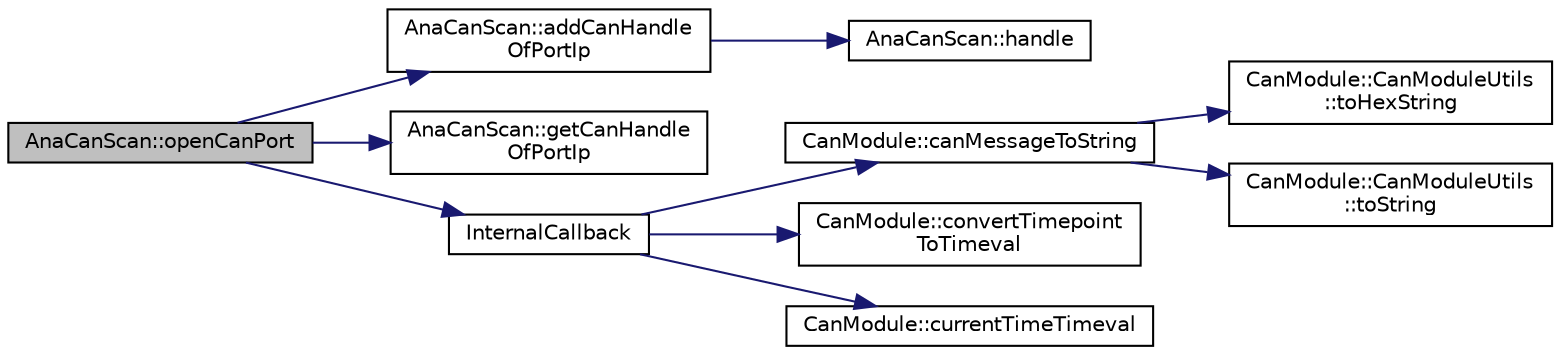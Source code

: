 digraph "AnaCanScan::openCanPort"
{
 // LATEX_PDF_SIZE
  edge [fontname="Helvetica",fontsize="10",labelfontname="Helvetica",labelfontsize="10"];
  node [fontname="Helvetica",fontsize="10",shape=record];
  rankdir="LR";
  Node1 [label="AnaCanScan::openCanPort",height=0.2,width=0.4,color="black", fillcolor="grey75", style="filled", fontcolor="black",tooltip=" "];
  Node1 -> Node2 [color="midnightblue",fontsize="10",style="solid",fontname="Helvetica"];
  Node2 [label="AnaCanScan::addCanHandle\lOfPortIp",height=0.2,width=0.4,color="black", fillcolor="white", style="filled",URL="$classAnaCanScan.html#a3e2635663ebdfac68591d6a0577fa951",tooltip=" "];
  Node2 -> Node3 [color="midnightblue",fontsize="10",style="solid",fontname="Helvetica"];
  Node3 [label="AnaCanScan::handle",height=0.2,width=0.4,color="black", fillcolor="white", style="filled",URL="$classAnaCanScan.html#a9ce965955bb5eba734ed36b81945cb74",tooltip=" "];
  Node1 -> Node4 [color="midnightblue",fontsize="10",style="solid",fontname="Helvetica"];
  Node4 [label="AnaCanScan::getCanHandle\lOfPortIp",height=0.2,width=0.4,color="black", fillcolor="white", style="filled",URL="$classAnaCanScan.html#a7bf29c3cb20f59bca41d581e4d8c9c04",tooltip=" "];
  Node1 -> Node5 [color="midnightblue",fontsize="10",style="solid",fontname="Helvetica"];
  Node5 [label="InternalCallback",height=0.2,width=0.4,color="black", fillcolor="white", style="filled",URL="$AnaCanScan_8cpp.html#ad5698349874e3653b879b5de27311594",tooltip=" "];
  Node5 -> Node6 [color="midnightblue",fontsize="10",style="solid",fontname="Helvetica"];
  Node6 [label="CanModule::canMessageToString",height=0.2,width=0.4,color="black", fillcolor="white", style="filled",URL="$namespaceCanModule.html#a4cbb8d5fed5d508c5d6854a26e71a820",tooltip=" "];
  Node6 -> Node7 [color="midnightblue",fontsize="10",style="solid",fontname="Helvetica"];
  Node7 [label="CanModule::CanModuleUtils\l::toHexString",height=0.2,width=0.4,color="black", fillcolor="white", style="filled",URL="$classCanModule_1_1CanModuleUtils.html#aeb2a2ee933f230f2c82cca7e45c7b6ad",tooltip=" "];
  Node6 -> Node8 [color="midnightblue",fontsize="10",style="solid",fontname="Helvetica"];
  Node8 [label="CanModule::CanModuleUtils\l::toString",height=0.2,width=0.4,color="black", fillcolor="white", style="filled",URL="$classCanModule_1_1CanModuleUtils.html#a535734490dee7c5c0ff0f51cb3875289",tooltip=" "];
  Node5 -> Node9 [color="midnightblue",fontsize="10",style="solid",fontname="Helvetica"];
  Node9 [label="CanModule::convertTimepoint\lToTimeval",height=0.2,width=0.4,color="black", fillcolor="white", style="filled",URL="$namespaceCanModule.html#a3ec3082d7d11a9c1641023cb3f53cbe5",tooltip=" "];
  Node5 -> Node10 [color="midnightblue",fontsize="10",style="solid",fontname="Helvetica"];
  Node10 [label="CanModule::currentTimeTimeval",height=0.2,width=0.4,color="black", fillcolor="white", style="filled",URL="$namespaceCanModule.html#a6d0711aac0a75de5d2bf6142997a814d",tooltip=" "];
}
